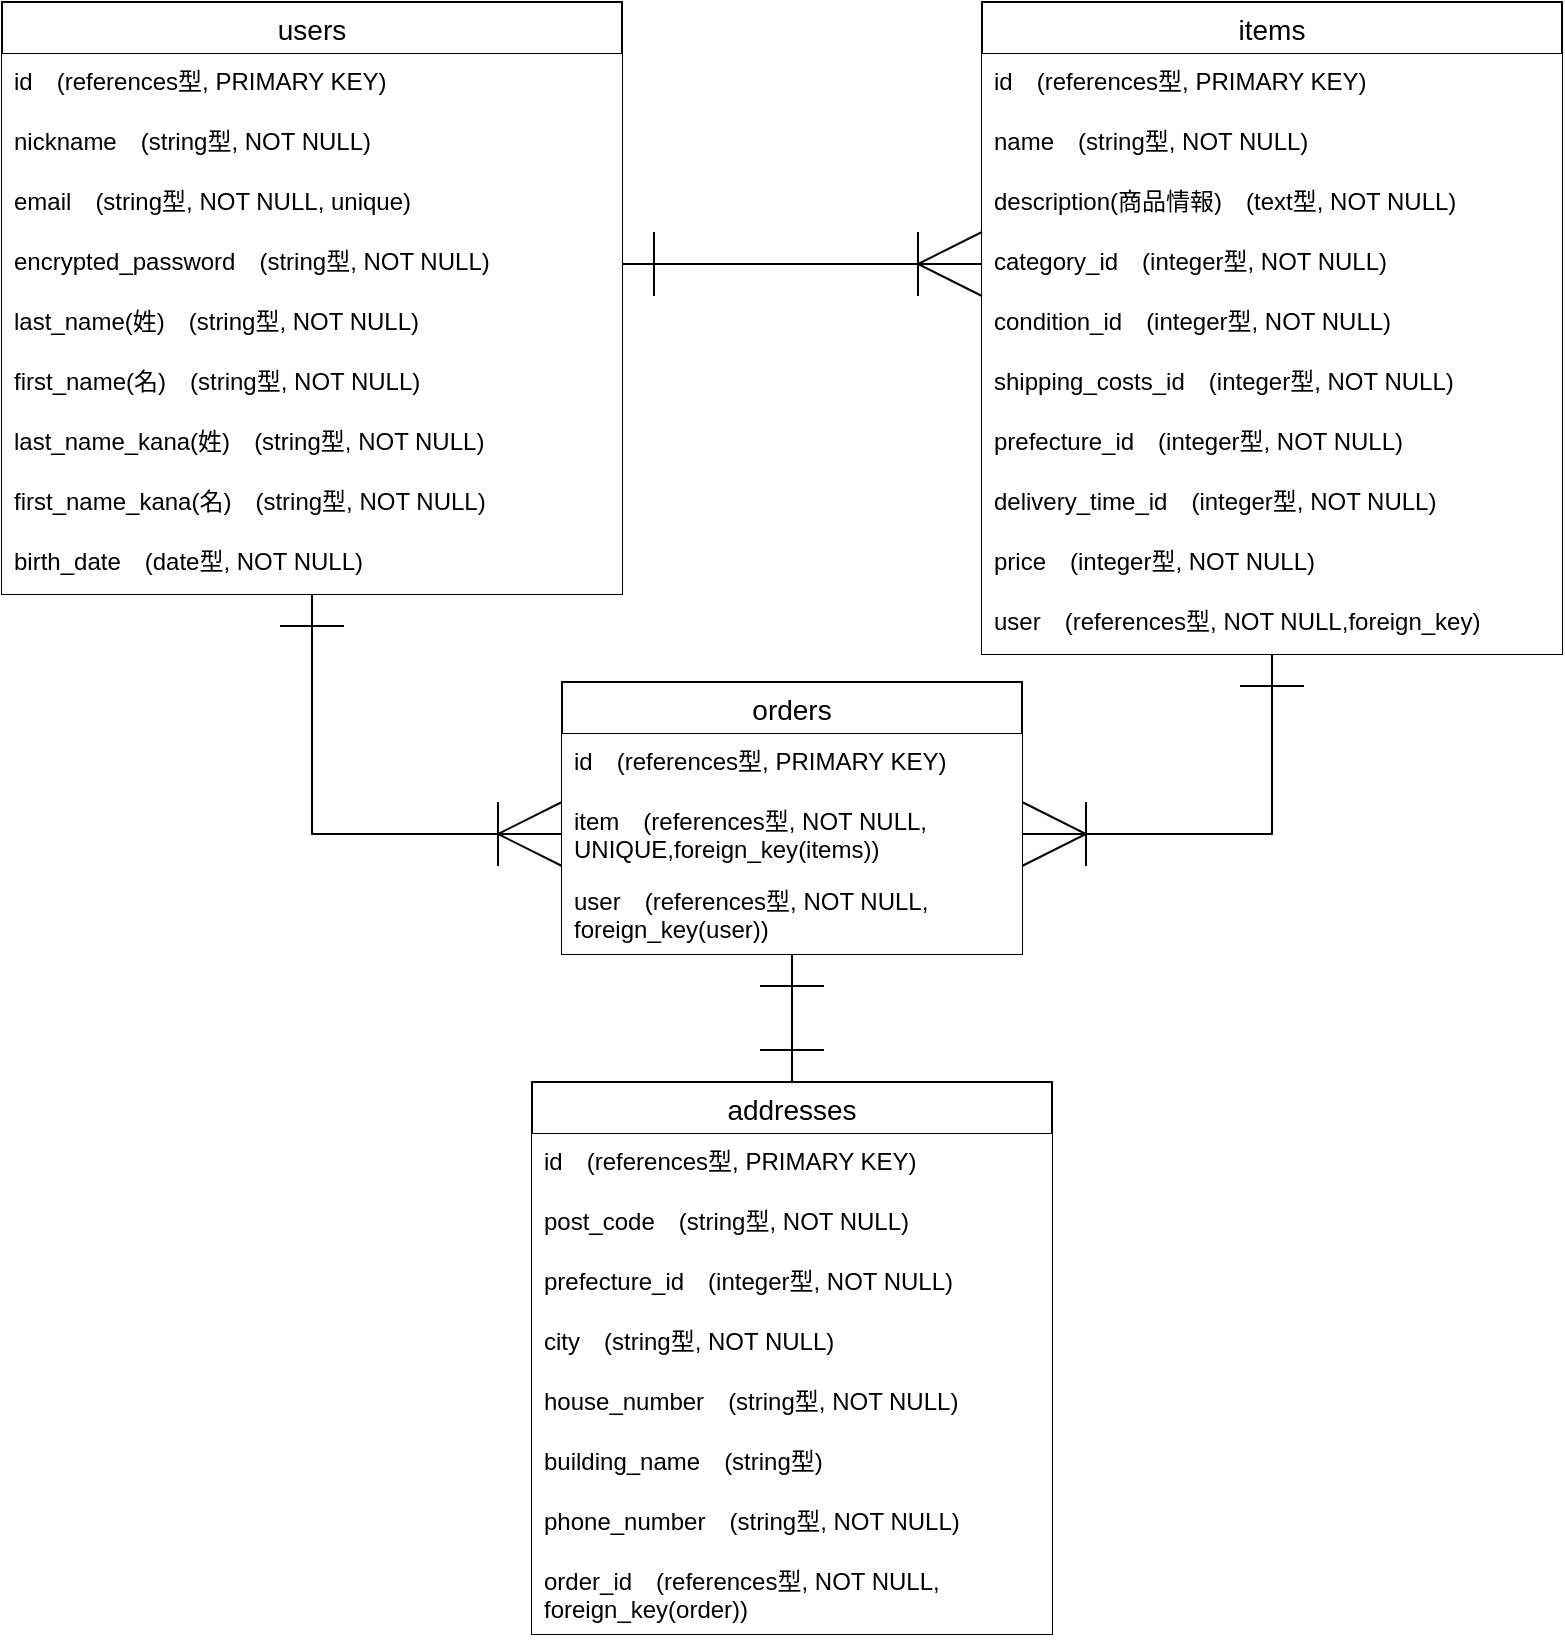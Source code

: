 <mxfile>
    <diagram id="aebUQQDbDGzBISMxwKxZ" name="ページ1">
        <mxGraphModel dx="771" dy="804" grid="1" gridSize="10" guides="1" tooltips="1" connect="1" arrows="1" fold="1" page="1" pageScale="1" pageWidth="827" pageHeight="1169" math="0" shadow="0">
            <root>
                <mxCell id="0"/>
                <mxCell id="1" parent="0"/>
                <mxCell id="96" style="edgeStyle=none;html=1;exitX=0.5;exitY=1;exitDx=0;exitDy=0;endSize=30;startSize=30;endArrow=ERoneToMany;endFill=0;startArrow=ERone;startFill=0;entryX=0;entryY=0.5;entryDx=0;entryDy=0;jumpSize=0;rounded=0;curved=0;" parent="1" source="52" target="94" edge="1">
                    <mxGeometry relative="1" as="geometry">
                        <mxPoint x="330" y="340" as="targetPoint"/>
                        <mxPoint x="200" y="270" as="sourcePoint"/>
                        <Array as="points">
                            <mxPoint x="195" y="426"/>
                        </Array>
                    </mxGeometry>
                </mxCell>
                <mxCell id="52" value="users" style="swimlane;fontStyle=0;childLayout=stackLayout;horizontal=1;startSize=26;horizontalStack=0;resizeParent=1;resizeParentMax=0;resizeLast=0;collapsible=1;marginBottom=0;align=center;fontSize=14;" parent="1" vertex="1">
                    <mxGeometry x="40" y="10" width="310" height="296" as="geometry"/>
                </mxCell>
                <mxCell id="103" value="id　(&lt;span style=&quot;color: rgb(0, 0, 0);&quot;&gt;references&lt;/span&gt;型, PRIMARY KEY)" style="text;strokeColor=none;fillColor=default;spacingLeft=4;spacingRight=4;overflow=hidden;rotatable=0;points=[[0,0.5],[1,0.5]];portConstraint=eastwest;fontSize=12;whiteSpace=wrap;html=1;aspect=fixed;" parent="52" vertex="1">
                    <mxGeometry y="26" width="310" height="30" as="geometry"/>
                </mxCell>
                <mxCell id="54" value="nickname　(string型, NOT NULL&lt;span style=&quot;background-color: transparent;&quot;&gt;)&lt;/span&gt;" style="text;strokeColor=none;fillColor=default;spacingLeft=4;spacingRight=4;overflow=hidden;rotatable=0;points=[[0,0.5],[1,0.5]];portConstraint=eastwest;fontSize=12;whiteSpace=wrap;html=1;aspect=fixed;" parent="52" vertex="1">
                    <mxGeometry y="56" width="310" height="30" as="geometry"/>
                </mxCell>
                <mxCell id="55" value="email&lt;span style=&quot;color: rgb(0, 0, 0);&quot;&gt;　(string型, NOT NULL, unique&lt;/span&gt;&lt;span style=&quot;background-color: transparent;&quot;&gt;)&lt;/span&gt;" style="text;strokeColor=none;fillColor=default;spacingLeft=4;spacingRight=4;overflow=hidden;rotatable=0;points=[[0,0.5],[1,0.5]];portConstraint=eastwest;fontSize=12;whiteSpace=wrap;html=1;" parent="52" vertex="1">
                    <mxGeometry y="86" width="310" height="30" as="geometry"/>
                </mxCell>
                <mxCell id="60" value="&lt;span style=&quot;color: rgb(0, 0, 0);&quot;&gt;encrypted_password　(string型, NOT NULL&lt;/span&gt;&lt;span style=&quot;background-color: transparent;&quot;&gt;)&lt;/span&gt;" style="text;strokeColor=none;fillColor=default;spacingLeft=4;spacingRight=4;overflow=hidden;rotatable=0;points=[[0,0.5],[1,0.5]];portConstraint=eastwest;fontSize=12;whiteSpace=wrap;html=1;" parent="52" vertex="1">
                    <mxGeometry y="116" width="310" height="30" as="geometry"/>
                </mxCell>
                <mxCell id="61" value="last_name(姓)&lt;span style=&quot;color: rgb(0, 0, 0);&quot;&gt;　(string型, NOT NULL&lt;/span&gt;&lt;span style=&quot;background-color: transparent;&quot;&gt;)&lt;/span&gt;" style="text;strokeColor=none;fillColor=default;spacingLeft=4;spacingRight=4;overflow=hidden;rotatable=0;points=[[0,0.5],[1,0.5]];portConstraint=eastwest;fontSize=12;whiteSpace=wrap;html=1;" parent="52" vertex="1">
                    <mxGeometry y="146" width="310" height="30" as="geometry"/>
                </mxCell>
                <mxCell id="62" value="first_name(名)&lt;span style=&quot;color: rgb(0, 0, 0);&quot;&gt;　(string型, NOT NULL&lt;/span&gt;&lt;span style=&quot;background-color: transparent;&quot;&gt;)&lt;/span&gt;" style="text;strokeColor=none;fillColor=default;spacingLeft=4;spacingRight=4;overflow=hidden;rotatable=0;points=[[0,0.5],[1,0.5]];portConstraint=eastwest;fontSize=12;whiteSpace=wrap;html=1;" parent="52" vertex="1">
                    <mxGeometry y="176" width="310" height="30" as="geometry"/>
                </mxCell>
                <mxCell id="107" value="&lt;span style=&quot;color: rgb(0, 0, 0);&quot;&gt;last_name_kana(姓)&lt;/span&gt;&lt;span style=&quot;color: rgb(0, 0, 0);&quot;&gt;　(string型, NOT NULL&lt;/span&gt;&lt;span style=&quot;background-color: transparent;&quot;&gt;)&lt;/span&gt;" style="text;strokeColor=none;fillColor=default;spacingLeft=4;spacingRight=4;overflow=hidden;rotatable=0;points=[[0,0.5],[1,0.5]];portConstraint=eastwest;fontSize=12;whiteSpace=wrap;html=1;" vertex="1" parent="52">
                    <mxGeometry y="206" width="310" height="30" as="geometry"/>
                </mxCell>
                <mxCell id="108" value="&lt;span style=&quot;color: rgb(0, 0, 0);&quot;&gt;first_name_kana(名)&lt;/span&gt;&lt;span style=&quot;color: rgb(0, 0, 0);&quot;&gt;　(string型, NOT NULL&lt;/span&gt;&lt;span style=&quot;background-color: transparent;&quot;&gt;)&lt;/span&gt;" style="text;strokeColor=none;fillColor=default;spacingLeft=4;spacingRight=4;overflow=hidden;rotatable=0;points=[[0,0.5],[1,0.5]];portConstraint=eastwest;fontSize=12;whiteSpace=wrap;html=1;" vertex="1" parent="52">
                    <mxGeometry y="236" width="310" height="30" as="geometry"/>
                </mxCell>
                <mxCell id="65" value="birth_date&lt;span style=&quot;color: rgb(0, 0, 0);&quot;&gt;　(date型, NOT NULL&lt;/span&gt;&lt;span style=&quot;background-color: transparent;&quot;&gt;)&lt;/span&gt;" style="text;strokeColor=none;fillColor=default;spacingLeft=4;spacingRight=4;overflow=hidden;rotatable=0;points=[[0,0.5],[1,0.5]];portConstraint=eastwest;fontSize=12;whiteSpace=wrap;html=1;" parent="52" vertex="1">
                    <mxGeometry y="266" width="310" height="30" as="geometry"/>
                </mxCell>
                <mxCell id="100" style="edgeStyle=none;html=1;exitX=0.5;exitY=1;exitDx=0;exitDy=0;entryX=1;entryY=0.5;entryDx=0;entryDy=0;endSize=30;startSize=30;endArrow=ERoneToMany;endFill=0;startArrow=ERone;startFill=0;rounded=0;curved=0;" parent="1" source="66" target="94" edge="1">
                    <mxGeometry relative="1" as="geometry">
                        <mxPoint x="650" y="350" as="targetPoint"/>
                        <Array as="points">
                            <mxPoint x="675" y="426"/>
                        </Array>
                    </mxGeometry>
                </mxCell>
                <mxCell id="66" value="items" style="swimlane;fontStyle=0;childLayout=stackLayout;horizontal=1;startSize=26;horizontalStack=0;resizeParent=1;resizeParentMax=0;resizeLast=0;collapsible=1;marginBottom=0;align=center;fontSize=14;" parent="1" vertex="1">
                    <mxGeometry x="530" y="10" width="290" height="326" as="geometry"/>
                </mxCell>
                <mxCell id="104" value="&lt;span style=&quot;color: rgb(0, 0, 0);&quot;&gt;id　(&lt;span style=&quot;color: rgb(0, 0, 0);&quot;&gt;references&lt;/span&gt;型, PRIMARY KEY)&lt;/span&gt;" style="text;strokeColor=none;fillColor=default;spacingLeft=4;spacingRight=4;overflow=hidden;rotatable=0;points=[[0,0.5],[1,0.5]];portConstraint=eastwest;fontSize=12;whiteSpace=wrap;html=1;" parent="66" vertex="1">
                    <mxGeometry y="26" width="290" height="30" as="geometry"/>
                </mxCell>
                <mxCell id="68" value="name&lt;span style=&quot;color: rgb(0, 0, 0);&quot;&gt;　(string型, NOT NULL&lt;/span&gt;&lt;span style=&quot;background-color: transparent;&quot;&gt;)&lt;/span&gt;" style="text;strokeColor=none;fillColor=default;spacingLeft=4;spacingRight=4;overflow=hidden;rotatable=0;points=[[0,0.5],[1,0.5]];portConstraint=eastwest;fontSize=12;whiteSpace=wrap;html=1;" parent="66" vertex="1">
                    <mxGeometry y="56" width="290" height="30" as="geometry"/>
                </mxCell>
                <mxCell id="69" value="description(商品情報)&lt;span style=&quot;color: rgb(0, 0, 0);&quot;&gt;　(text型, NOT NULL&lt;/span&gt;&lt;span style=&quot;background-color: transparent;&quot;&gt;)&lt;/span&gt;" style="text;strokeColor=none;fillColor=default;spacingLeft=4;spacingRight=4;overflow=hidden;rotatable=0;points=[[0,0.5],[1,0.5]];portConstraint=eastwest;fontSize=12;whiteSpace=wrap;html=1;" parent="66" vertex="1">
                    <mxGeometry y="86" width="290" height="30" as="geometry"/>
                </mxCell>
                <mxCell id="70" value="category_id&lt;span style=&quot;color: rgb(0, 0, 0);&quot;&gt;　(integer型, NOT NULL&lt;/span&gt;&lt;span style=&quot;background-color: transparent;&quot;&gt;)&lt;/span&gt;" style="text;strokeColor=none;fillColor=default;spacingLeft=4;spacingRight=4;overflow=hidden;rotatable=0;points=[[0,0.5],[1,0.5]];portConstraint=eastwest;fontSize=12;whiteSpace=wrap;html=1;" parent="66" vertex="1">
                    <mxGeometry y="116" width="290" height="30" as="geometry"/>
                </mxCell>
                <mxCell id="109" value="condition_id&lt;span style=&quot;color: rgb(0, 0, 0);&quot;&gt;　(integer型, NOT NULL&lt;/span&gt;&lt;span style=&quot;background-color: transparent;&quot;&gt;)&lt;/span&gt;" style="text;strokeColor=none;fillColor=default;spacingLeft=4;spacingRight=4;overflow=hidden;rotatable=0;points=[[0,0.5],[1,0.5]];portConstraint=eastwest;fontSize=12;whiteSpace=wrap;html=1;" vertex="1" parent="66">
                    <mxGeometry y="146" width="290" height="30" as="geometry"/>
                </mxCell>
                <mxCell id="110" value="shipping_costs_id&lt;span style=&quot;color: rgb(0, 0, 0);&quot;&gt;　(integer型, NOT NULL&lt;/span&gt;&lt;span style=&quot;background-color: transparent;&quot;&gt;)&lt;/span&gt;" style="text;strokeColor=none;fillColor=default;spacingLeft=4;spacingRight=4;overflow=hidden;rotatable=0;points=[[0,0.5],[1,0.5]];portConstraint=eastwest;fontSize=12;whiteSpace=wrap;html=1;" vertex="1" parent="66">
                    <mxGeometry y="176" width="290" height="30" as="geometry"/>
                </mxCell>
                <mxCell id="112" value="prefecture_id&lt;span style=&quot;color: rgb(0, 0, 0);&quot;&gt;　(integer型, NOT NULL&lt;/span&gt;&lt;span style=&quot;background-color: transparent;&quot;&gt;)&lt;/span&gt;" style="text;strokeColor=none;fillColor=default;spacingLeft=4;spacingRight=4;overflow=hidden;rotatable=0;points=[[0,0.5],[1,0.5]];portConstraint=eastwest;fontSize=12;whiteSpace=wrap;html=1;" vertex="1" parent="66">
                    <mxGeometry y="206" width="290" height="30" as="geometry"/>
                </mxCell>
                <mxCell id="111" value="delivery_time_id&lt;span style=&quot;color: rgb(0, 0, 0);&quot;&gt;　(integer型, NOT NULL&lt;/span&gt;&lt;span style=&quot;background-color: transparent;&quot;&gt;)&lt;/span&gt;" style="text;strokeColor=none;fillColor=default;spacingLeft=4;spacingRight=4;overflow=hidden;rotatable=0;points=[[0,0.5],[1,0.5]];portConstraint=eastwest;fontSize=12;whiteSpace=wrap;html=1;" vertex="1" parent="66">
                    <mxGeometry y="236" width="290" height="30" as="geometry"/>
                </mxCell>
                <mxCell id="71" value="price&lt;span style=&quot;color: rgb(0, 0, 0);&quot;&gt;　(&lt;span style=&quot;color: rgb(0, 0, 0);&quot;&gt;integer&lt;/span&gt;型, NOT NULL&lt;/span&gt;&lt;span style=&quot;background-color: transparent;&quot;&gt;)&lt;/span&gt;" style="text;strokeColor=none;fillColor=default;spacingLeft=4;spacingRight=4;overflow=hidden;rotatable=0;points=[[0,0.5],[1,0.5]];portConstraint=eastwest;fontSize=12;whiteSpace=wrap;html=1;" parent="66" vertex="1">
                    <mxGeometry y="266" width="290" height="30" as="geometry"/>
                </mxCell>
                <mxCell id="72" value="user&lt;span style=&quot;color: rgb(0, 0, 0);&quot;&gt;　(references&lt;/span&gt;&lt;span style=&quot;color: rgb(0, 0, 0);&quot;&gt;&lt;span style=&quot;color: rgb(0, 0, 0); background-color: transparent;&quot;&gt;型, NOT NULL,&lt;/span&gt;&lt;span style=&quot;color: rgb(0, 0, 0);&quot;&gt;foreign_key&lt;/span&gt;&lt;span style=&quot;color: light-dark(rgb(0, 0, 0), rgb(237, 237, 237)); background-color: transparent;&quot;&gt;)&lt;/span&gt;&lt;br&gt;&lt;/span&gt;" style="text;strokeColor=none;fillColor=default;spacingLeft=4;spacingRight=4;overflow=hidden;rotatable=0;points=[[0,0.5],[1,0.5]];portConstraint=eastwest;fontSize=12;whiteSpace=wrap;html=1;" parent="66" vertex="1">
                    <mxGeometry y="296" width="290" height="30" as="geometry"/>
                </mxCell>
                <mxCell id="76" value="orders" style="swimlane;fontStyle=0;childLayout=stackLayout;horizontal=1;startSize=26;horizontalStack=0;resizeParent=1;resizeParentMax=0;resizeLast=0;collapsible=1;marginBottom=0;align=center;fontSize=14;" parent="1" vertex="1">
                    <mxGeometry x="320" y="350" width="230" height="136" as="geometry"/>
                </mxCell>
                <mxCell id="105" value="&lt;span style=&quot;color: rgb(0, 0, 0);&quot;&gt;id　(&lt;span style=&quot;color: rgb(0, 0, 0);&quot;&gt;references&lt;/span&gt;型, PRIMARY KEY)&lt;/span&gt;" style="text;strokeColor=none;fillColor=default;spacingLeft=4;spacingRight=4;overflow=hidden;rotatable=0;points=[[0,0.5],[1,0.5]];portConstraint=eastwest;fontSize=12;whiteSpace=wrap;html=1;" parent="76" vertex="1">
                    <mxGeometry y="26" width="230" height="30" as="geometry"/>
                </mxCell>
                <mxCell id="94" value="item&lt;span style=&quot;color: rgb(0, 0, 0);&quot;&gt;　(&lt;span style=&quot;color: rgb(0, 0, 0);&quot;&gt;references&lt;/span&gt;型, NOT NULL,&lt;/span&gt;&lt;div&gt;&lt;span style=&quot;color: rgb(0, 0, 0);&quot;&gt;UNIQUE,&lt;span style=&quot;color: rgb(0, 0, 0);&quot;&gt;foreign_key&lt;/span&gt;(items)&lt;/span&gt;&lt;span style=&quot;background-color: transparent;&quot;&gt;)&lt;/span&gt;&lt;/div&gt;" style="text;strokeColor=none;fillColor=default;spacingLeft=4;spacingRight=4;overflow=hidden;rotatable=0;points=[[0,0.5],[1,0.5]];portConstraint=eastwest;fontSize=12;whiteSpace=wrap;html=1;" parent="76" vertex="1">
                    <mxGeometry y="56" width="230" height="40" as="geometry"/>
                </mxCell>
                <mxCell id="82" value="user&lt;span style=&quot;color: rgb(0, 0, 0);&quot;&gt;　(&lt;span style=&quot;color: rgb(0, 0, 0);&quot;&gt;references&lt;/span&gt;型, NOT NULL,&lt;br&gt;&lt;/span&gt;&lt;div&gt;&lt;span style=&quot;color: rgb(0, 0, 0);&quot;&gt;&lt;span style=&quot;color: rgb(0, 0, 0); background-color: transparent;&quot;&gt;foreign_key&lt;/span&gt;(user)&lt;/span&gt;&lt;span style=&quot;background-color: transparent;&quot;&gt;)&lt;/span&gt;&lt;/div&gt;" style="text;strokeColor=none;fillColor=default;spacingLeft=4;spacingRight=4;overflow=hidden;rotatable=0;points=[[0,0.5],[1,0.5]];portConstraint=eastwest;fontSize=12;whiteSpace=wrap;html=1;align=left;" parent="76" vertex="1">
                    <mxGeometry y="96" width="230" height="40" as="geometry"/>
                </mxCell>
                <mxCell id="102" style="edgeStyle=none;html=1;entryX=0.5;entryY=1;entryDx=0;entryDy=0;endSize=30;startSize=30;endArrow=ERone;endFill=0;startArrow=ERone;startFill=0;" parent="1" source="84" target="76" edge="1">
                    <mxGeometry relative="1" as="geometry"/>
                </mxCell>
                <mxCell id="84" value="addresses" style="swimlane;fontStyle=0;childLayout=stackLayout;horizontal=1;startSize=26;horizontalStack=0;resizeParent=1;resizeParentMax=0;resizeLast=0;collapsible=1;marginBottom=0;align=center;fontSize=14;" parent="1" vertex="1">
                    <mxGeometry x="305" y="550" width="260" height="276" as="geometry"/>
                </mxCell>
                <mxCell id="106" value="&lt;span style=&quot;color: rgb(0, 0, 0);&quot;&gt;id　(&lt;span style=&quot;color: rgb(0, 0, 0);&quot;&gt;references&lt;/span&gt;型, PRIMARY KEY)&lt;/span&gt;" style="text;strokeColor=none;fillColor=default;spacingLeft=4;spacingRight=4;overflow=hidden;rotatable=0;points=[[0,0.5],[1,0.5]];portConstraint=eastwest;fontSize=12;whiteSpace=wrap;html=1;" parent="84" vertex="1">
                    <mxGeometry y="26" width="260" height="30" as="geometry"/>
                </mxCell>
                <mxCell id="86" value="post_code&lt;span style=&quot;color: rgb(0, 0, 0);&quot;&gt;　(string型, NOT NULL&lt;/span&gt;&lt;span style=&quot;background-color: transparent;&quot;&gt;)&lt;/span&gt;" style="text;strokeColor=none;fillColor=default;spacingLeft=4;spacingRight=4;overflow=hidden;rotatable=0;points=[[0,0.5],[1,0.5]];portConstraint=eastwest;fontSize=12;whiteSpace=wrap;html=1;" parent="84" vertex="1">
                    <mxGeometry y="56" width="260" height="30" as="geometry"/>
                </mxCell>
                <mxCell id="113" value="&lt;span style=&quot;color: rgb(0, 0, 0);&quot;&gt;prefecture_id&lt;/span&gt;&lt;span style=&quot;color: rgb(0, 0, 0);&quot;&gt;　(integer型, NOT NULL&lt;/span&gt;&lt;span style=&quot;background-color: transparent;&quot;&gt;)&lt;/span&gt;" style="text;strokeColor=none;fillColor=default;spacingLeft=4;spacingRight=4;overflow=hidden;rotatable=0;points=[[0,0.5],[1,0.5]];portConstraint=eastwest;fontSize=12;whiteSpace=wrap;html=1;" vertex="1" parent="84">
                    <mxGeometry y="86" width="260" height="30" as="geometry"/>
                </mxCell>
                <mxCell id="114" value="&lt;span style=&quot;color: rgb(0, 0, 0);&quot;&gt;city&lt;/span&gt;&lt;span style=&quot;color: rgb(0, 0, 0);&quot;&gt;　(string型, NOT NULL&lt;/span&gt;&lt;span style=&quot;background-color: transparent;&quot;&gt;)&lt;/span&gt;" style="text;strokeColor=none;fillColor=default;spacingLeft=4;spacingRight=4;overflow=hidden;rotatable=0;points=[[0,0.5],[1,0.5]];portConstraint=eastwest;fontSize=12;whiteSpace=wrap;html=1;" vertex="1" parent="84">
                    <mxGeometry y="116" width="260" height="30" as="geometry"/>
                </mxCell>
                <mxCell id="115" value="&lt;span style=&quot;color: rgb(0, 0, 0);&quot;&gt;house_number&lt;/span&gt;&lt;span style=&quot;color: rgb(0, 0, 0);&quot;&gt;　(string型, NOT NULL&lt;/span&gt;&lt;span style=&quot;background-color: transparent;&quot;&gt;)&lt;/span&gt;" style="text;strokeColor=none;fillColor=default;spacingLeft=4;spacingRight=4;overflow=hidden;rotatable=0;points=[[0,0.5],[1,0.5]];portConstraint=eastwest;fontSize=12;whiteSpace=wrap;html=1;" vertex="1" parent="84">
                    <mxGeometry y="146" width="260" height="30" as="geometry"/>
                </mxCell>
                <mxCell id="116" value="&lt;span style=&quot;color: rgb(0, 0, 0);&quot;&gt;building_name&lt;/span&gt;&lt;span style=&quot;color: rgb(0, 0, 0);&quot;&gt;　(string型&lt;/span&gt;&lt;span style=&quot;background-color: transparent;&quot;&gt;)&lt;/span&gt;" style="text;strokeColor=none;fillColor=default;spacingLeft=4;spacingRight=4;overflow=hidden;rotatable=0;points=[[0,0.5],[1,0.5]];portConstraint=eastwest;fontSize=12;whiteSpace=wrap;html=1;" vertex="1" parent="84">
                    <mxGeometry y="176" width="260" height="30" as="geometry"/>
                </mxCell>
                <mxCell id="87" value="phone_number&lt;span style=&quot;color: rgb(0, 0, 0);&quot;&gt;　(string型, NOT NULL&lt;/span&gt;&lt;span style=&quot;background-color: transparent;&quot;&gt;)&lt;/span&gt;" style="text;strokeColor=none;fillColor=default;spacingLeft=4;spacingRight=4;overflow=hidden;rotatable=0;points=[[0,0.5],[1,0.5]];portConstraint=eastwest;fontSize=12;whiteSpace=wrap;html=1;" parent="84" vertex="1">
                    <mxGeometry y="206" width="260" height="30" as="geometry"/>
                </mxCell>
                <mxCell id="88" value="order_id&lt;span style=&quot;color: rgb(0, 0, 0);&quot;&gt;　(&lt;span style=&quot;color: rgb(0, 0, 0);&quot;&gt;references&lt;/span&gt;型, NOT NULL,&lt;/span&gt;&lt;div&gt;&lt;div&gt;&lt;span style=&quot;color: rgb(0, 0, 0);&quot;&gt;foreign_key(order)&lt;/span&gt;&lt;span style=&quot;background-color: transparent;&quot;&gt;)&lt;/span&gt;&lt;/div&gt;&lt;/div&gt;" style="text;strokeColor=none;fillColor=default;spacingLeft=4;spacingRight=4;overflow=hidden;rotatable=0;points=[[0,0.5],[1,0.5]];portConstraint=eastwest;fontSize=12;whiteSpace=wrap;html=1;" parent="84" vertex="1">
                    <mxGeometry y="236" width="260" height="40" as="geometry"/>
                </mxCell>
                <mxCell id="92" style="edgeStyle=none;html=1;exitX=1;exitY=0.5;exitDx=0;exitDy=0;entryX=0;entryY=0.5;entryDx=0;entryDy=0;endArrow=ERoneToMany;endFill=0;strokeWidth=1;endSize=30;startArrow=ERone;startFill=0;startSize=30;" parent="1" source="60" target="70" edge="1">
                    <mxGeometry relative="1" as="geometry"/>
                </mxCell>
            </root>
        </mxGraphModel>
    </diagram>
</mxfile>